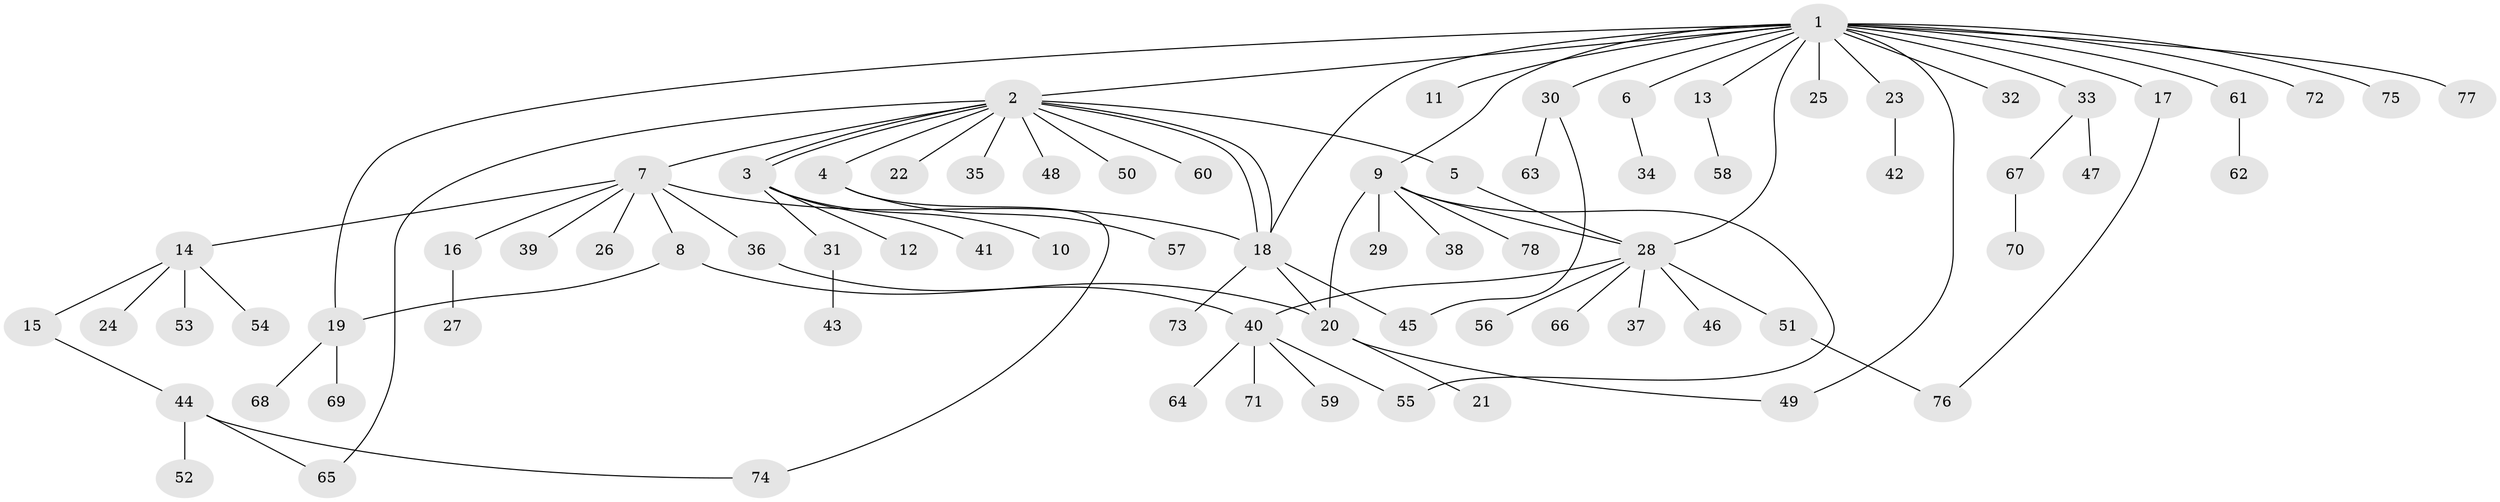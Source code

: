 // coarse degree distribution, {12: 0.041666666666666664, 7: 0.041666666666666664, 2: 0.3333333333333333, 1: 0.3333333333333333, 6: 0.08333333333333333, 3: 0.08333333333333333, 4: 0.041666666666666664, 5: 0.041666666666666664}
// Generated by graph-tools (version 1.1) at 2025/50/03/04/25 22:50:21]
// undirected, 78 vertices, 93 edges
graph export_dot {
  node [color=gray90,style=filled];
  1;
  2;
  3;
  4;
  5;
  6;
  7;
  8;
  9;
  10;
  11;
  12;
  13;
  14;
  15;
  16;
  17;
  18;
  19;
  20;
  21;
  22;
  23;
  24;
  25;
  26;
  27;
  28;
  29;
  30;
  31;
  32;
  33;
  34;
  35;
  36;
  37;
  38;
  39;
  40;
  41;
  42;
  43;
  44;
  45;
  46;
  47;
  48;
  49;
  50;
  51;
  52;
  53;
  54;
  55;
  56;
  57;
  58;
  59;
  60;
  61;
  62;
  63;
  64;
  65;
  66;
  67;
  68;
  69;
  70;
  71;
  72;
  73;
  74;
  75;
  76;
  77;
  78;
  1 -- 2;
  1 -- 6;
  1 -- 9;
  1 -- 11;
  1 -- 13;
  1 -- 17;
  1 -- 18;
  1 -- 19;
  1 -- 23;
  1 -- 25;
  1 -- 28;
  1 -- 30;
  1 -- 32;
  1 -- 33;
  1 -- 49;
  1 -- 61;
  1 -- 72;
  1 -- 75;
  1 -- 77;
  2 -- 3;
  2 -- 3;
  2 -- 4;
  2 -- 5;
  2 -- 7;
  2 -- 18;
  2 -- 18;
  2 -- 22;
  2 -- 35;
  2 -- 48;
  2 -- 50;
  2 -- 60;
  2 -- 65;
  3 -- 10;
  3 -- 12;
  3 -- 31;
  3 -- 41;
  4 -- 57;
  4 -- 74;
  5 -- 28;
  6 -- 34;
  7 -- 8;
  7 -- 14;
  7 -- 16;
  7 -- 18;
  7 -- 26;
  7 -- 36;
  7 -- 39;
  8 -- 19;
  8 -- 20;
  9 -- 20;
  9 -- 28;
  9 -- 29;
  9 -- 38;
  9 -- 55;
  9 -- 78;
  13 -- 58;
  14 -- 15;
  14 -- 24;
  14 -- 53;
  14 -- 54;
  15 -- 44;
  16 -- 27;
  17 -- 76;
  18 -- 20;
  18 -- 45;
  18 -- 73;
  19 -- 68;
  19 -- 69;
  20 -- 21;
  20 -- 49;
  23 -- 42;
  28 -- 37;
  28 -- 40;
  28 -- 46;
  28 -- 51;
  28 -- 56;
  28 -- 66;
  30 -- 45;
  30 -- 63;
  31 -- 43;
  33 -- 47;
  33 -- 67;
  36 -- 40;
  40 -- 55;
  40 -- 59;
  40 -- 64;
  40 -- 71;
  44 -- 52;
  44 -- 65;
  44 -- 74;
  51 -- 76;
  61 -- 62;
  67 -- 70;
}
